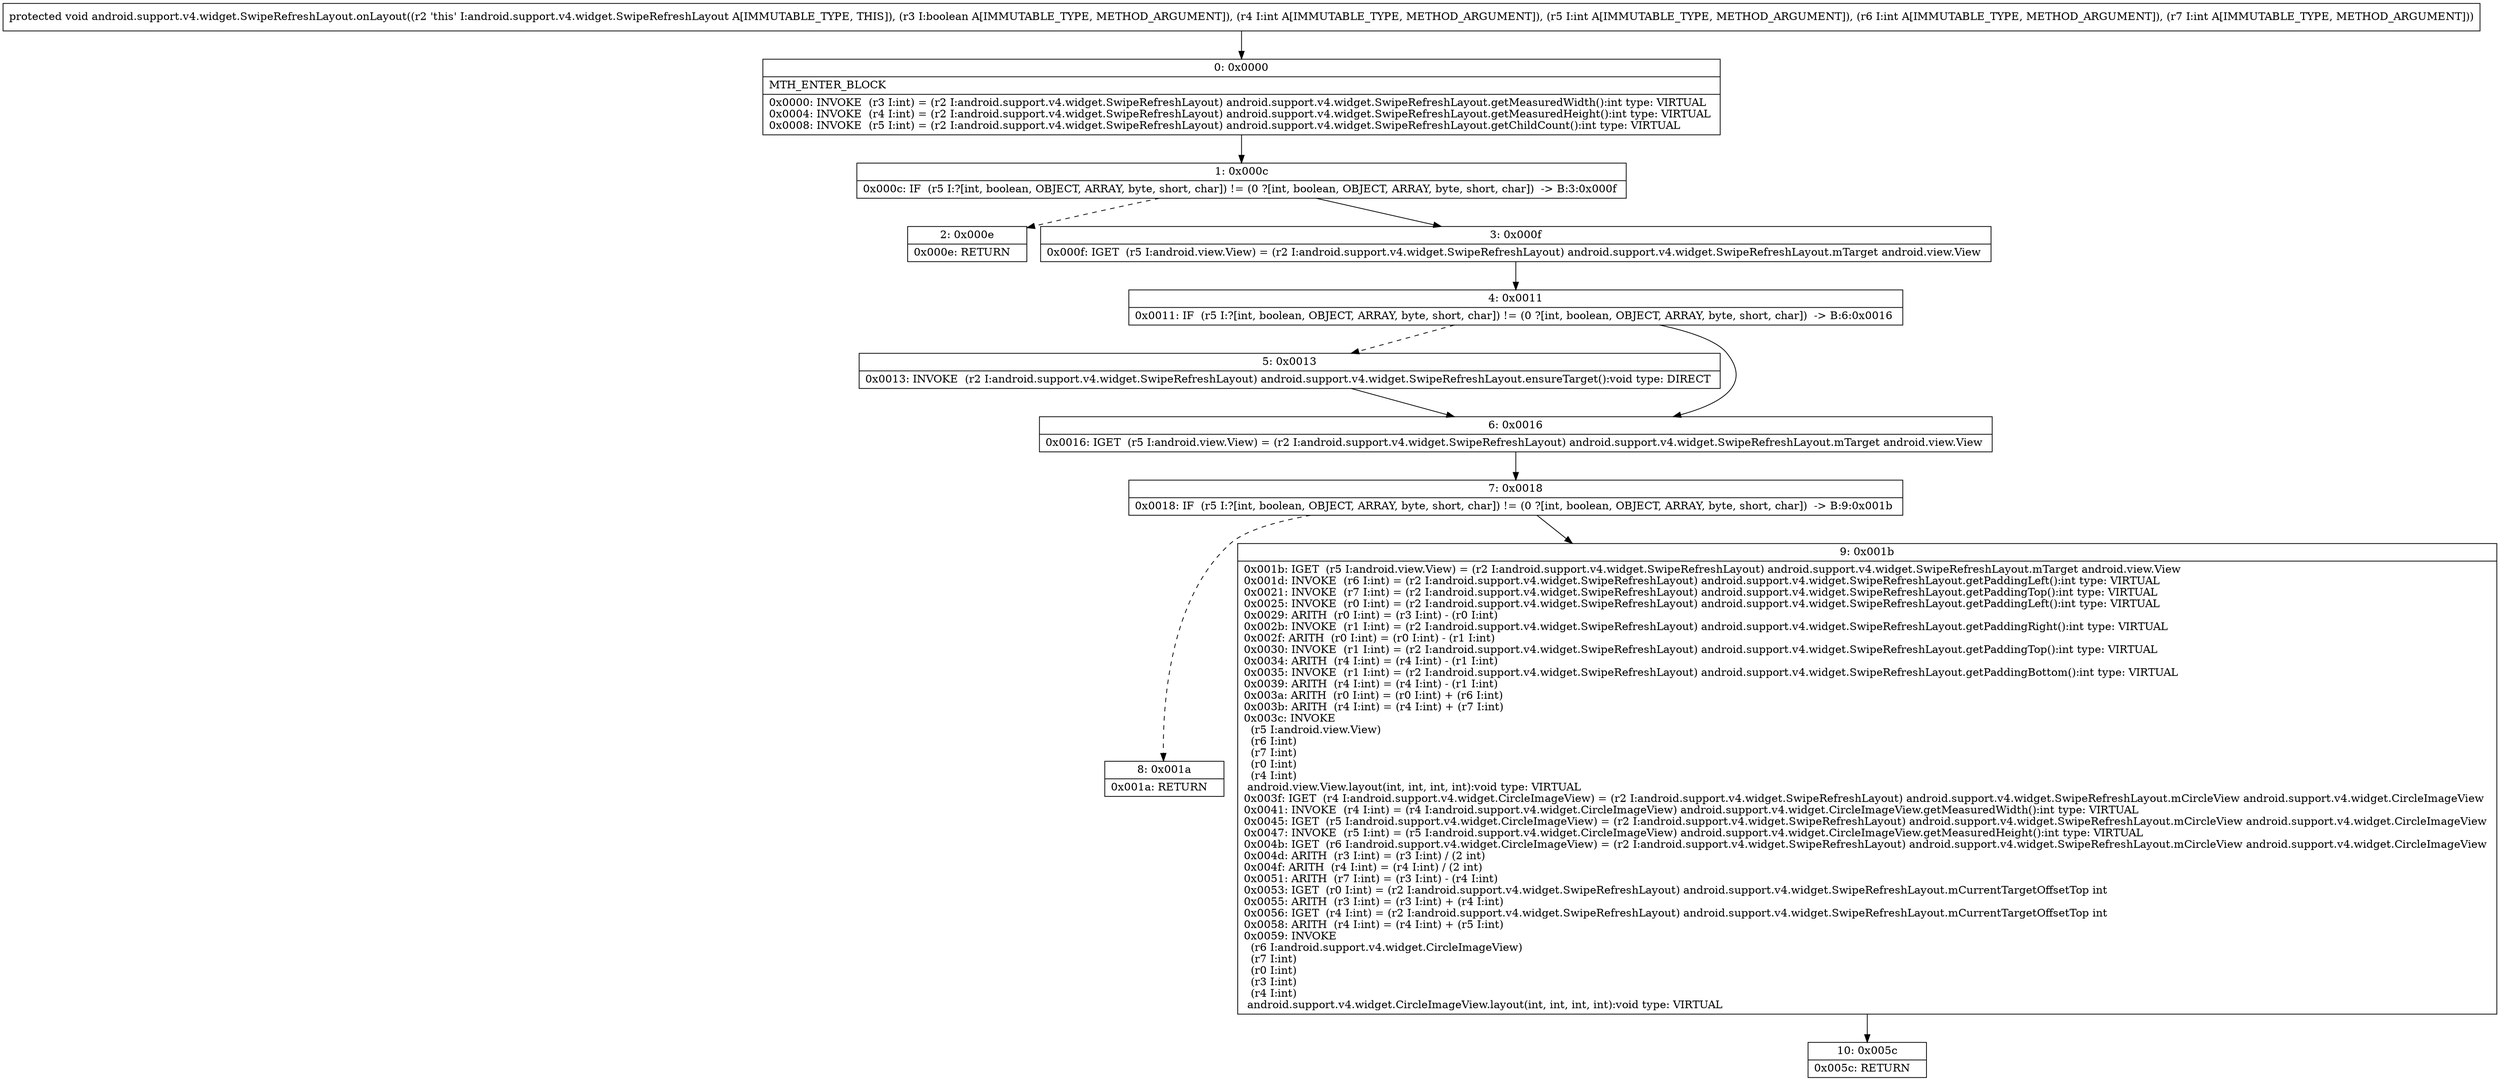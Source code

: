 digraph "CFG forandroid.support.v4.widget.SwipeRefreshLayout.onLayout(ZIIII)V" {
Node_0 [shape=record,label="{0\:\ 0x0000|MTH_ENTER_BLOCK\l|0x0000: INVOKE  (r3 I:int) = (r2 I:android.support.v4.widget.SwipeRefreshLayout) android.support.v4.widget.SwipeRefreshLayout.getMeasuredWidth():int type: VIRTUAL \l0x0004: INVOKE  (r4 I:int) = (r2 I:android.support.v4.widget.SwipeRefreshLayout) android.support.v4.widget.SwipeRefreshLayout.getMeasuredHeight():int type: VIRTUAL \l0x0008: INVOKE  (r5 I:int) = (r2 I:android.support.v4.widget.SwipeRefreshLayout) android.support.v4.widget.SwipeRefreshLayout.getChildCount():int type: VIRTUAL \l}"];
Node_1 [shape=record,label="{1\:\ 0x000c|0x000c: IF  (r5 I:?[int, boolean, OBJECT, ARRAY, byte, short, char]) != (0 ?[int, boolean, OBJECT, ARRAY, byte, short, char])  \-\> B:3:0x000f \l}"];
Node_2 [shape=record,label="{2\:\ 0x000e|0x000e: RETURN   \l}"];
Node_3 [shape=record,label="{3\:\ 0x000f|0x000f: IGET  (r5 I:android.view.View) = (r2 I:android.support.v4.widget.SwipeRefreshLayout) android.support.v4.widget.SwipeRefreshLayout.mTarget android.view.View \l}"];
Node_4 [shape=record,label="{4\:\ 0x0011|0x0011: IF  (r5 I:?[int, boolean, OBJECT, ARRAY, byte, short, char]) != (0 ?[int, boolean, OBJECT, ARRAY, byte, short, char])  \-\> B:6:0x0016 \l}"];
Node_5 [shape=record,label="{5\:\ 0x0013|0x0013: INVOKE  (r2 I:android.support.v4.widget.SwipeRefreshLayout) android.support.v4.widget.SwipeRefreshLayout.ensureTarget():void type: DIRECT \l}"];
Node_6 [shape=record,label="{6\:\ 0x0016|0x0016: IGET  (r5 I:android.view.View) = (r2 I:android.support.v4.widget.SwipeRefreshLayout) android.support.v4.widget.SwipeRefreshLayout.mTarget android.view.View \l}"];
Node_7 [shape=record,label="{7\:\ 0x0018|0x0018: IF  (r5 I:?[int, boolean, OBJECT, ARRAY, byte, short, char]) != (0 ?[int, boolean, OBJECT, ARRAY, byte, short, char])  \-\> B:9:0x001b \l}"];
Node_8 [shape=record,label="{8\:\ 0x001a|0x001a: RETURN   \l}"];
Node_9 [shape=record,label="{9\:\ 0x001b|0x001b: IGET  (r5 I:android.view.View) = (r2 I:android.support.v4.widget.SwipeRefreshLayout) android.support.v4.widget.SwipeRefreshLayout.mTarget android.view.View \l0x001d: INVOKE  (r6 I:int) = (r2 I:android.support.v4.widget.SwipeRefreshLayout) android.support.v4.widget.SwipeRefreshLayout.getPaddingLeft():int type: VIRTUAL \l0x0021: INVOKE  (r7 I:int) = (r2 I:android.support.v4.widget.SwipeRefreshLayout) android.support.v4.widget.SwipeRefreshLayout.getPaddingTop():int type: VIRTUAL \l0x0025: INVOKE  (r0 I:int) = (r2 I:android.support.v4.widget.SwipeRefreshLayout) android.support.v4.widget.SwipeRefreshLayout.getPaddingLeft():int type: VIRTUAL \l0x0029: ARITH  (r0 I:int) = (r3 I:int) \- (r0 I:int) \l0x002b: INVOKE  (r1 I:int) = (r2 I:android.support.v4.widget.SwipeRefreshLayout) android.support.v4.widget.SwipeRefreshLayout.getPaddingRight():int type: VIRTUAL \l0x002f: ARITH  (r0 I:int) = (r0 I:int) \- (r1 I:int) \l0x0030: INVOKE  (r1 I:int) = (r2 I:android.support.v4.widget.SwipeRefreshLayout) android.support.v4.widget.SwipeRefreshLayout.getPaddingTop():int type: VIRTUAL \l0x0034: ARITH  (r4 I:int) = (r4 I:int) \- (r1 I:int) \l0x0035: INVOKE  (r1 I:int) = (r2 I:android.support.v4.widget.SwipeRefreshLayout) android.support.v4.widget.SwipeRefreshLayout.getPaddingBottom():int type: VIRTUAL \l0x0039: ARITH  (r4 I:int) = (r4 I:int) \- (r1 I:int) \l0x003a: ARITH  (r0 I:int) = (r0 I:int) + (r6 I:int) \l0x003b: ARITH  (r4 I:int) = (r4 I:int) + (r7 I:int) \l0x003c: INVOKE  \l  (r5 I:android.view.View)\l  (r6 I:int)\l  (r7 I:int)\l  (r0 I:int)\l  (r4 I:int)\l android.view.View.layout(int, int, int, int):void type: VIRTUAL \l0x003f: IGET  (r4 I:android.support.v4.widget.CircleImageView) = (r2 I:android.support.v4.widget.SwipeRefreshLayout) android.support.v4.widget.SwipeRefreshLayout.mCircleView android.support.v4.widget.CircleImageView \l0x0041: INVOKE  (r4 I:int) = (r4 I:android.support.v4.widget.CircleImageView) android.support.v4.widget.CircleImageView.getMeasuredWidth():int type: VIRTUAL \l0x0045: IGET  (r5 I:android.support.v4.widget.CircleImageView) = (r2 I:android.support.v4.widget.SwipeRefreshLayout) android.support.v4.widget.SwipeRefreshLayout.mCircleView android.support.v4.widget.CircleImageView \l0x0047: INVOKE  (r5 I:int) = (r5 I:android.support.v4.widget.CircleImageView) android.support.v4.widget.CircleImageView.getMeasuredHeight():int type: VIRTUAL \l0x004b: IGET  (r6 I:android.support.v4.widget.CircleImageView) = (r2 I:android.support.v4.widget.SwipeRefreshLayout) android.support.v4.widget.SwipeRefreshLayout.mCircleView android.support.v4.widget.CircleImageView \l0x004d: ARITH  (r3 I:int) = (r3 I:int) \/ (2 int) \l0x004f: ARITH  (r4 I:int) = (r4 I:int) \/ (2 int) \l0x0051: ARITH  (r7 I:int) = (r3 I:int) \- (r4 I:int) \l0x0053: IGET  (r0 I:int) = (r2 I:android.support.v4.widget.SwipeRefreshLayout) android.support.v4.widget.SwipeRefreshLayout.mCurrentTargetOffsetTop int \l0x0055: ARITH  (r3 I:int) = (r3 I:int) + (r4 I:int) \l0x0056: IGET  (r4 I:int) = (r2 I:android.support.v4.widget.SwipeRefreshLayout) android.support.v4.widget.SwipeRefreshLayout.mCurrentTargetOffsetTop int \l0x0058: ARITH  (r4 I:int) = (r4 I:int) + (r5 I:int) \l0x0059: INVOKE  \l  (r6 I:android.support.v4.widget.CircleImageView)\l  (r7 I:int)\l  (r0 I:int)\l  (r3 I:int)\l  (r4 I:int)\l android.support.v4.widget.CircleImageView.layout(int, int, int, int):void type: VIRTUAL \l}"];
Node_10 [shape=record,label="{10\:\ 0x005c|0x005c: RETURN   \l}"];
MethodNode[shape=record,label="{protected void android.support.v4.widget.SwipeRefreshLayout.onLayout((r2 'this' I:android.support.v4.widget.SwipeRefreshLayout A[IMMUTABLE_TYPE, THIS]), (r3 I:boolean A[IMMUTABLE_TYPE, METHOD_ARGUMENT]), (r4 I:int A[IMMUTABLE_TYPE, METHOD_ARGUMENT]), (r5 I:int A[IMMUTABLE_TYPE, METHOD_ARGUMENT]), (r6 I:int A[IMMUTABLE_TYPE, METHOD_ARGUMENT]), (r7 I:int A[IMMUTABLE_TYPE, METHOD_ARGUMENT])) }"];
MethodNode -> Node_0;
Node_0 -> Node_1;
Node_1 -> Node_2[style=dashed];
Node_1 -> Node_3;
Node_3 -> Node_4;
Node_4 -> Node_5[style=dashed];
Node_4 -> Node_6;
Node_5 -> Node_6;
Node_6 -> Node_7;
Node_7 -> Node_8[style=dashed];
Node_7 -> Node_9;
Node_9 -> Node_10;
}

